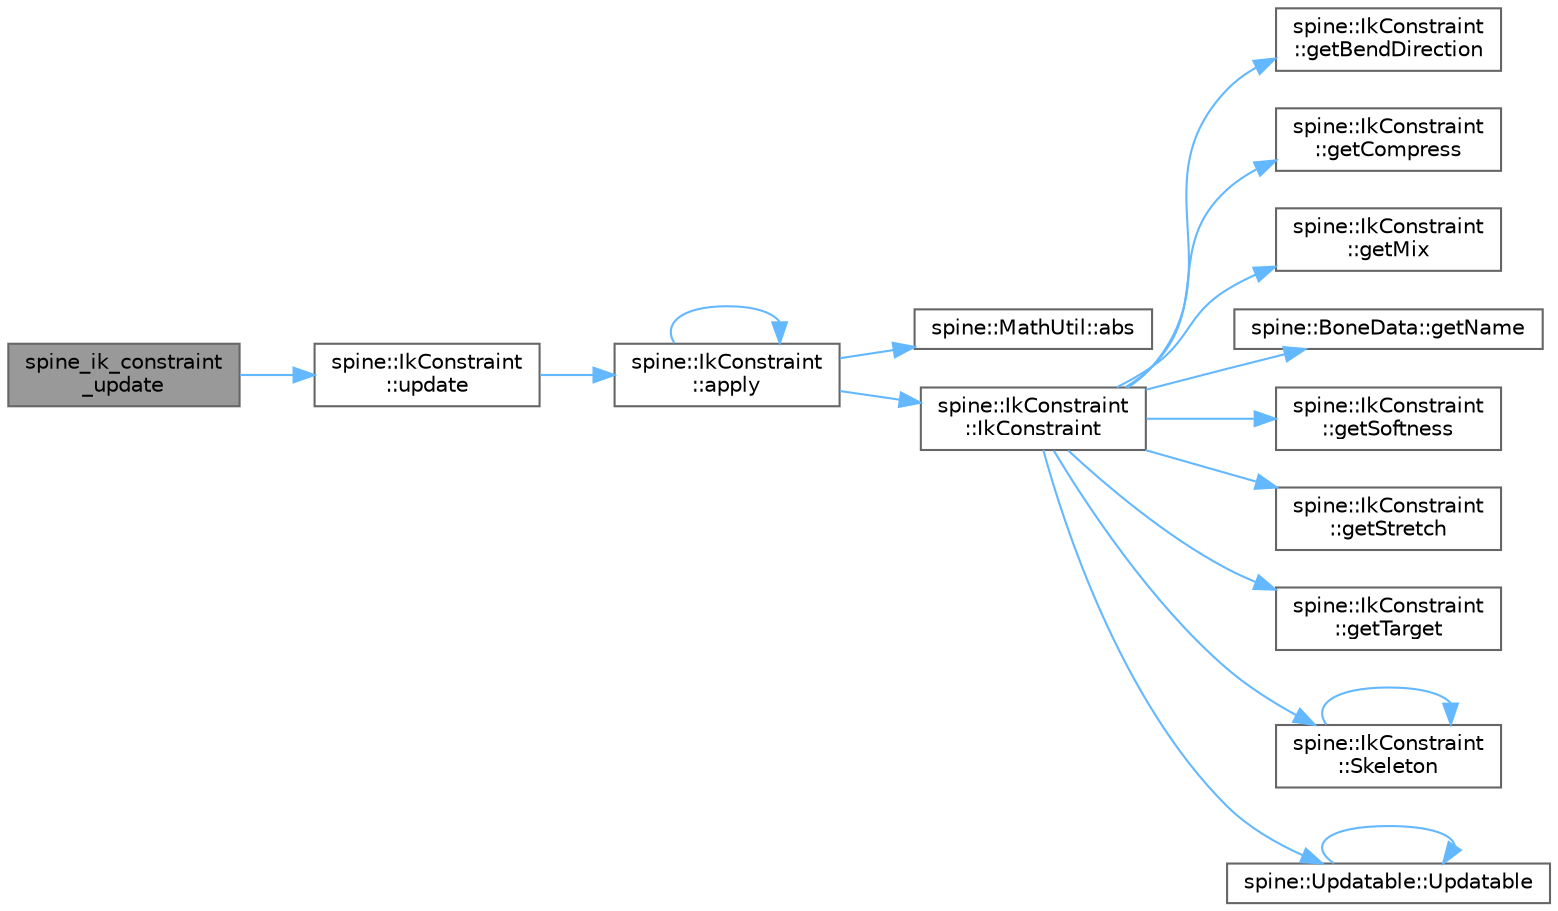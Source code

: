 digraph "spine_ik_constraint_update"
{
 // LATEX_PDF_SIZE
  bgcolor="transparent";
  edge [fontname=Helvetica,fontsize=10,labelfontname=Helvetica,labelfontsize=10];
  node [fontname=Helvetica,fontsize=10,shape=box,height=0.2,width=0.4];
  rankdir="LR";
  Node1 [id="Node000001",label="spine_ik_constraint\l_update",height=0.2,width=0.4,color="gray40", fillcolor="grey60", style="filled", fontcolor="black",tooltip=" "];
  Node1 -> Node2 [id="edge1_Node000001_Node000002",color="steelblue1",style="solid",tooltip=" "];
  Node2 [id="Node000002",label="spine::IkConstraint\l::update",height=0.2,width=0.4,color="grey40", fillcolor="white", style="filled",URL="$classspine_1_1_ik_constraint.html#a6e8d993bdcd655d7c81fe2ec7ecc5458",tooltip=" "];
  Node2 -> Node3 [id="edge2_Node000002_Node000003",color="steelblue1",style="solid",tooltip=" "];
  Node3 [id="Node000003",label="spine::IkConstraint\l::apply",height=0.2,width=0.4,color="grey40", fillcolor="white", style="filled",URL="$classspine_1_1_ik_constraint.html#a3e0b581c1fa19004c056dcf698a153cf",tooltip=" "];
  Node3 -> Node4 [id="edge3_Node000003_Node000004",color="steelblue1",style="solid",tooltip=" "];
  Node4 [id="Node000004",label="spine::MathUtil::abs",height=0.2,width=0.4,color="grey40", fillcolor="white", style="filled",URL="$classspine_1_1_math_util.html#aa46d9fad3cdf39affc75789495376a86",tooltip=" "];
  Node3 -> Node3 [id="edge4_Node000003_Node000003",color="steelblue1",style="solid",tooltip=" "];
  Node3 -> Node5 [id="edge5_Node000003_Node000005",color="steelblue1",style="solid",tooltip=" "];
  Node5 [id="Node000005",label="spine::IkConstraint\l::IkConstraint",height=0.2,width=0.4,color="grey40", fillcolor="white", style="filled",URL="$classspine_1_1_ik_constraint.html#a9af9f9a8037e0cf09114851fb5d33d32",tooltip=" "];
  Node5 -> Node6 [id="edge6_Node000005_Node000006",color="steelblue1",style="solid",tooltip=" "];
  Node6 [id="Node000006",label="spine::IkConstraint\l::getBendDirection",height=0.2,width=0.4,color="grey40", fillcolor="white", style="filled",URL="$classspine_1_1_ik_constraint.html#a389795cc9b97187aee13253e38102a41",tooltip=" "];
  Node5 -> Node7 [id="edge7_Node000005_Node000007",color="steelblue1",style="solid",tooltip=" "];
  Node7 [id="Node000007",label="spine::IkConstraint\l::getCompress",height=0.2,width=0.4,color="grey40", fillcolor="white", style="filled",URL="$classspine_1_1_ik_constraint.html#a4d47ec5d63ae843c558a276b6fec5fa4",tooltip=" "];
  Node5 -> Node8 [id="edge8_Node000005_Node000008",color="steelblue1",style="solid",tooltip=" "];
  Node8 [id="Node000008",label="spine::IkConstraint\l::getMix",height=0.2,width=0.4,color="grey40", fillcolor="white", style="filled",URL="$classspine_1_1_ik_constraint.html#a519d37de78b6a66f14a742d2ecd890ab",tooltip=" "];
  Node5 -> Node9 [id="edge9_Node000005_Node000009",color="steelblue1",style="solid",tooltip=" "];
  Node9 [id="Node000009",label="spine::BoneData::getName",height=0.2,width=0.4,color="grey40", fillcolor="white", style="filled",URL="$classspine_1_1_bone_data.html#a176ad37465f86a79d6baecd21b9468b2",tooltip="The name of the bone, which is unique within the skeleton."];
  Node5 -> Node10 [id="edge10_Node000005_Node000010",color="steelblue1",style="solid",tooltip=" "];
  Node10 [id="Node000010",label="spine::IkConstraint\l::getSoftness",height=0.2,width=0.4,color="grey40", fillcolor="white", style="filled",URL="$classspine_1_1_ik_constraint.html#a94af57a9c09391c0d9e7253f5d022ee2",tooltip=" "];
  Node5 -> Node11 [id="edge11_Node000005_Node000011",color="steelblue1",style="solid",tooltip=" "];
  Node11 [id="Node000011",label="spine::IkConstraint\l::getStretch",height=0.2,width=0.4,color="grey40", fillcolor="white", style="filled",URL="$classspine_1_1_ik_constraint.html#a467bcfa88382d2b892d59527860c105d",tooltip=" "];
  Node5 -> Node12 [id="edge12_Node000005_Node000012",color="steelblue1",style="solid",tooltip=" "];
  Node12 [id="Node000012",label="spine::IkConstraint\l::getTarget",height=0.2,width=0.4,color="grey40", fillcolor="white", style="filled",URL="$classspine_1_1_ik_constraint.html#a528c0749775d7d565c6df2f99f7eddc2",tooltip=" "];
  Node5 -> Node13 [id="edge13_Node000005_Node000013",color="steelblue1",style="solid",tooltip=" "];
  Node13 [id="Node000013",label="spine::IkConstraint\l::Skeleton",height=0.2,width=0.4,color="grey40", fillcolor="white", style="filled",URL="$classspine_1_1_ik_constraint.html#a6a11291b70c2cbded85d321ce539c62f",tooltip=" "];
  Node13 -> Node13 [id="edge14_Node000013_Node000013",color="steelblue1",style="solid",tooltip=" "];
  Node5 -> Node14 [id="edge15_Node000005_Node000014",color="steelblue1",style="solid",tooltip=" "];
  Node14 [id="Node000014",label="spine::Updatable::Updatable",height=0.2,width=0.4,color="grey40", fillcolor="white", style="filled",URL="$classspine_1_1_updatable.html#a9a8b6c0e34f2958db872b6090455f90d",tooltip=" "];
  Node14 -> Node14 [id="edge16_Node000014_Node000014",color="steelblue1",style="solid",tooltip=" "];
}
